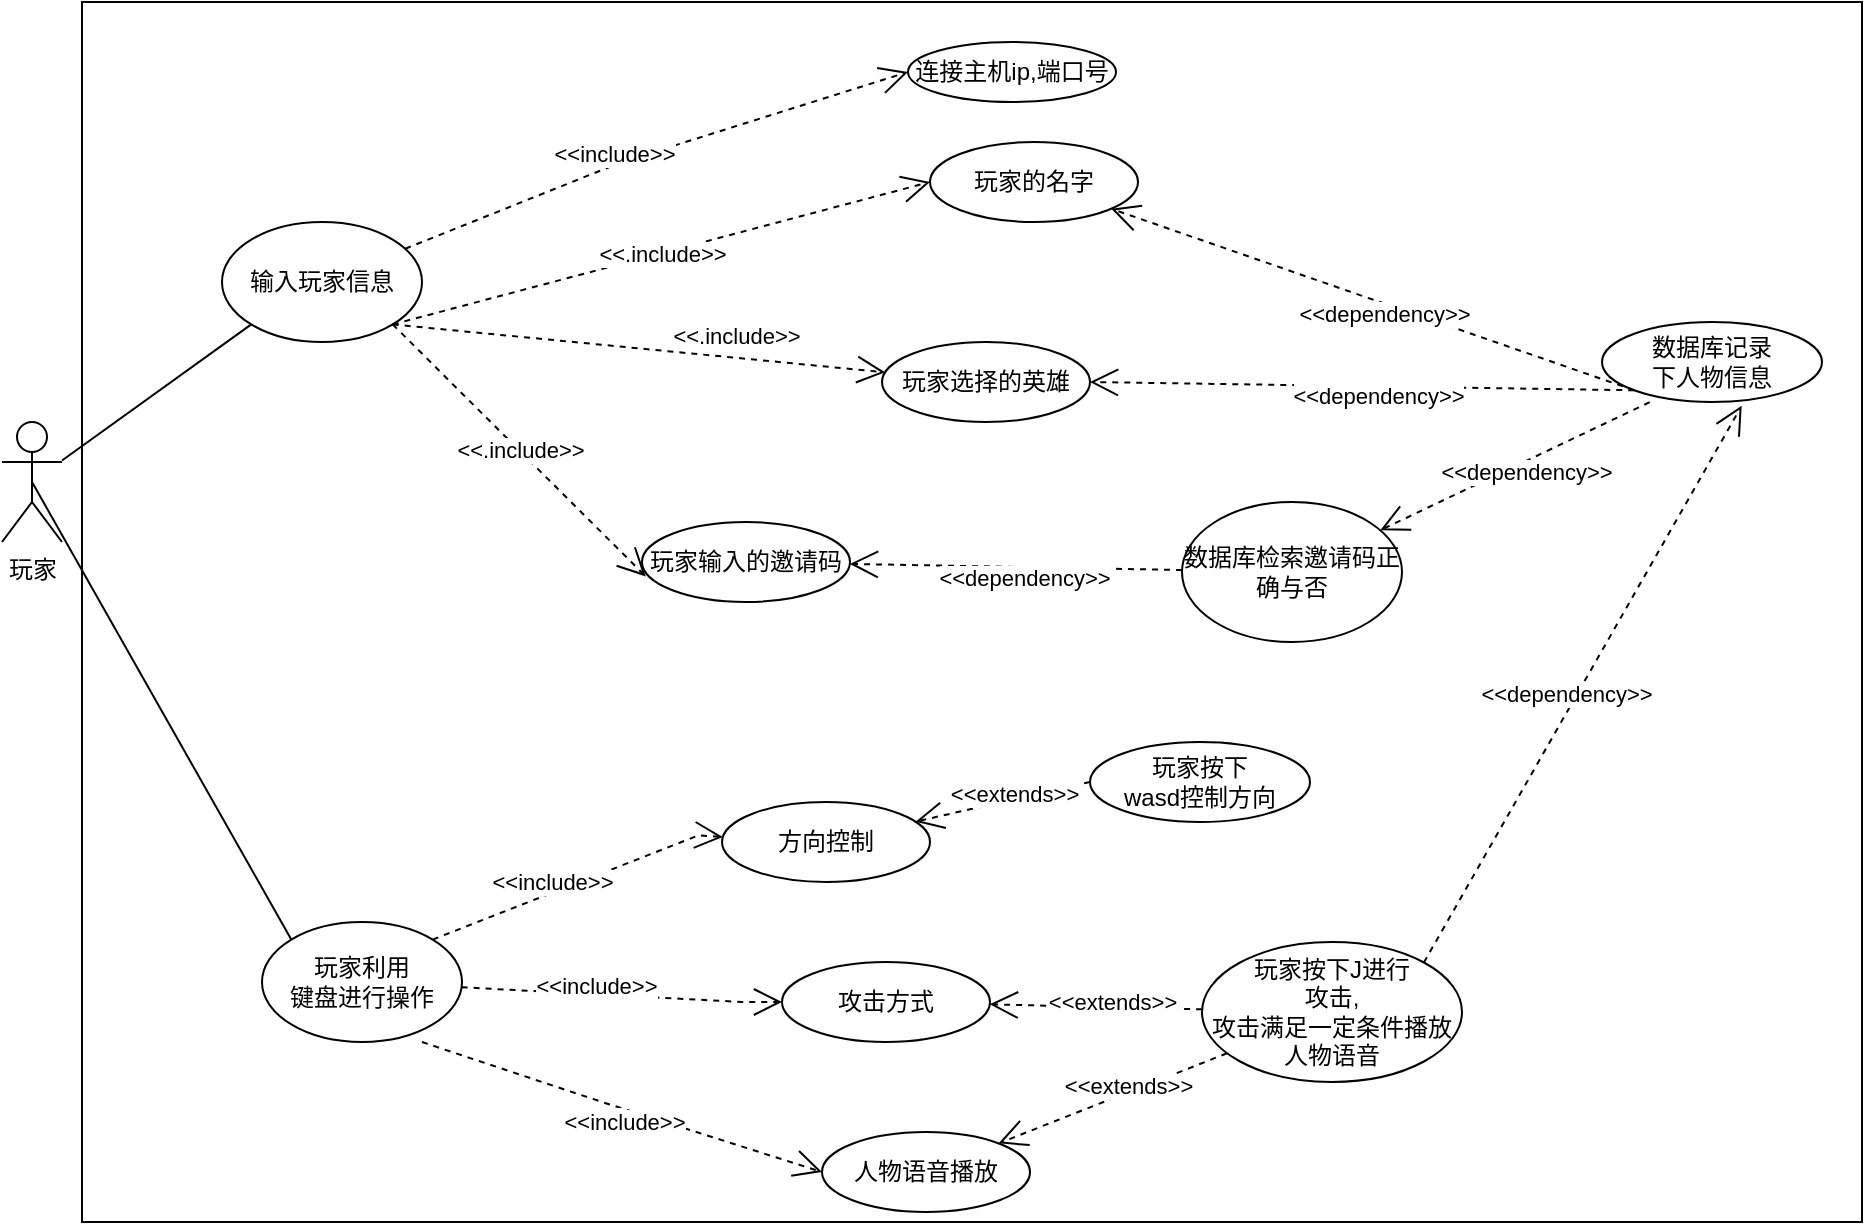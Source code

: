<mxfile version="20.0.4" type="github">
  <diagram id="aL3t4iC1Zu5zLMFVuwje" name="Page-1">
    <mxGraphModel dx="697" dy="429" grid="1" gridSize="10" guides="1" tooltips="1" connect="1" arrows="1" fold="1" page="1" pageScale="1" pageWidth="827" pageHeight="1169" math="0" shadow="0">
      <root>
        <mxCell id="0" />
        <mxCell id="1" parent="0" />
        <mxCell id="ayrjz1x7ryEYxt1AskDk-2" value="" style="rounded=0;whiteSpace=wrap;html=1;" vertex="1" parent="1">
          <mxGeometry x="110" width="890" height="610" as="geometry" />
        </mxCell>
        <mxCell id="ayrjz1x7ryEYxt1AskDk-3" value="玩家" style="shape=umlActor;verticalLabelPosition=bottom;verticalAlign=top;html=1;outlineConnect=0;" vertex="1" parent="1">
          <mxGeometry x="70" y="210" width="30" height="60" as="geometry" />
        </mxCell>
        <mxCell id="ayrjz1x7ryEYxt1AskDk-4" value="" style="endArrow=none;html=1;rounded=0;entryX=0;entryY=1;entryDx=0;entryDy=0;" edge="1" parent="1" source="ayrjz1x7ryEYxt1AskDk-3" target="ayrjz1x7ryEYxt1AskDk-5">
          <mxGeometry width="50" height="50" relative="1" as="geometry">
            <mxPoint x="340" y="300" as="sourcePoint" />
            <mxPoint x="390" y="250" as="targetPoint" />
          </mxGeometry>
        </mxCell>
        <mxCell id="ayrjz1x7ryEYxt1AskDk-5" value="输入玩家信息" style="ellipse;whiteSpace=wrap;html=1;" vertex="1" parent="1">
          <mxGeometry x="180" y="110" width="100" height="60" as="geometry" />
        </mxCell>
        <mxCell id="ayrjz1x7ryEYxt1AskDk-10" value="连接主机ip,端口号" style="ellipse;whiteSpace=wrap;html=1;" vertex="1" parent="1">
          <mxGeometry x="523" y="20" width="104" height="30" as="geometry" />
        </mxCell>
        <mxCell id="ayrjz1x7ryEYxt1AskDk-11" value="玩家的名字" style="ellipse;whiteSpace=wrap;html=1;" vertex="1" parent="1">
          <mxGeometry x="534" y="70" width="104" height="40" as="geometry" />
        </mxCell>
        <mxCell id="ayrjz1x7ryEYxt1AskDk-12" value="玩家选择的英雄" style="ellipse;whiteSpace=wrap;html=1;" vertex="1" parent="1">
          <mxGeometry x="510" y="170" width="104" height="40" as="geometry" />
        </mxCell>
        <mxCell id="ayrjz1x7ryEYxt1AskDk-13" value="玩家输入的邀请码" style="ellipse;whiteSpace=wrap;html=1;" vertex="1" parent="1">
          <mxGeometry x="390" y="260" width="104" height="40" as="geometry" />
        </mxCell>
        <mxCell id="ayrjz1x7ryEYxt1AskDk-17" value="&amp;lt;&amp;lt;.include&amp;gt;&amp;gt;" style="endArrow=open;endSize=12;dashed=1;html=1;rounded=0;exitX=1;exitY=1;exitDx=0;exitDy=0;entryX=0;entryY=0.5;entryDx=0;entryDy=0;" edge="1" parent="1" source="ayrjz1x7ryEYxt1AskDk-5" target="ayrjz1x7ryEYxt1AskDk-11">
          <mxGeometry width="160" relative="1" as="geometry">
            <mxPoint x="550" y="360" as="sourcePoint" />
            <mxPoint x="370" y="170" as="targetPoint" />
            <Array as="points" />
          </mxGeometry>
        </mxCell>
        <mxCell id="ayrjz1x7ryEYxt1AskDk-18" value="&amp;lt;&amp;lt;.include&amp;gt;&amp;gt;" style="endArrow=open;endSize=12;dashed=1;html=1;rounded=0;exitX=1;exitY=1;exitDx=0;exitDy=0;" edge="1" parent="1" source="ayrjz1x7ryEYxt1AskDk-5" target="ayrjz1x7ryEYxt1AskDk-12">
          <mxGeometry x="0.385" y="11" width="160" relative="1" as="geometry">
            <mxPoint x="550" y="360" as="sourcePoint" />
            <mxPoint x="370" y="170" as="targetPoint" />
            <Array as="points" />
            <mxPoint as="offset" />
          </mxGeometry>
        </mxCell>
        <mxCell id="ayrjz1x7ryEYxt1AskDk-19" value="&amp;lt;&amp;lt;.include&amp;gt;&amp;gt;" style="endArrow=open;endSize=12;dashed=1;html=1;rounded=0;exitX=1;exitY=1;exitDx=0;exitDy=0;entryX=0.018;entryY=0.68;entryDx=0;entryDy=0;entryPerimeter=0;" edge="1" parent="1" source="ayrjz1x7ryEYxt1AskDk-5" target="ayrjz1x7ryEYxt1AskDk-13">
          <mxGeometry width="160" relative="1" as="geometry">
            <mxPoint x="550" y="360" as="sourcePoint" />
            <mxPoint x="370" y="170" as="targetPoint" />
            <Array as="points" />
          </mxGeometry>
        </mxCell>
        <mxCell id="ayrjz1x7ryEYxt1AskDk-20" style="edgeStyle=orthogonalEdgeStyle;rounded=0;orthogonalLoop=1;jettySize=auto;html=1;exitX=0.5;exitY=1;exitDx=0;exitDy=0;" edge="1" parent="1" source="ayrjz1x7ryEYxt1AskDk-13" target="ayrjz1x7ryEYxt1AskDk-13">
          <mxGeometry relative="1" as="geometry" />
        </mxCell>
        <mxCell id="ayrjz1x7ryEYxt1AskDk-21" value="数据库检索邀请码正确与否" style="ellipse;whiteSpace=wrap;html=1;" vertex="1" parent="1">
          <mxGeometry x="660" y="250" width="110" height="70" as="geometry" />
        </mxCell>
        <mxCell id="ayrjz1x7ryEYxt1AskDk-24" value="&amp;lt;&amp;lt;dependency&amp;gt;&amp;gt;" style="endArrow=open;endSize=12;dashed=1;html=1;rounded=0;" edge="1" parent="1" source="ayrjz1x7ryEYxt1AskDk-21" target="ayrjz1x7ryEYxt1AskDk-13">
          <mxGeometry x="-0.054" y="5" width="160" relative="1" as="geometry">
            <mxPoint x="430" y="240" as="sourcePoint" />
            <mxPoint x="590" y="240" as="targetPoint" />
            <mxPoint as="offset" />
          </mxGeometry>
        </mxCell>
        <mxCell id="ayrjz1x7ryEYxt1AskDk-26" value="玩家利用&lt;br&gt;键盘进行操作" style="ellipse;whiteSpace=wrap;html=1;" vertex="1" parent="1">
          <mxGeometry x="200" y="460" width="100" height="60" as="geometry" />
        </mxCell>
        <mxCell id="ayrjz1x7ryEYxt1AskDk-27" value="" style="endArrow=none;html=1;rounded=0;exitX=0.5;exitY=0.5;exitDx=0;exitDy=0;exitPerimeter=0;entryX=0;entryY=0;entryDx=0;entryDy=0;" edge="1" parent="1" source="ayrjz1x7ryEYxt1AskDk-3" target="ayrjz1x7ryEYxt1AskDk-26">
          <mxGeometry width="50" height="50" relative="1" as="geometry">
            <mxPoint x="130" y="428.012" as="sourcePoint" />
            <mxPoint x="224.645" y="360.003" as="targetPoint" />
          </mxGeometry>
        </mxCell>
        <mxCell id="ayrjz1x7ryEYxt1AskDk-31" value="Use" style="endArrow=open;endSize=12;dashed=1;html=1;rounded=0;entryX=0;entryY=0.5;entryDx=0;entryDy=0;" edge="1" parent="1" source="ayrjz1x7ryEYxt1AskDk-5" target="ayrjz1x7ryEYxt1AskDk-10">
          <mxGeometry x="-1" y="-450" width="160" relative="1" as="geometry">
            <mxPoint x="271.226" y="123.025" as="sourcePoint" />
            <mxPoint x="400" y="70" as="targetPoint" />
            <Array as="points">
              <mxPoint x="380" y="80" />
            </Array>
            <mxPoint x="-59" y="19" as="offset" />
          </mxGeometry>
        </mxCell>
        <mxCell id="ayrjz1x7ryEYxt1AskDk-32" value="&amp;lt;&amp;lt;include&amp;gt;&amp;gt;" style="edgeLabel;html=1;align=center;verticalAlign=middle;resizable=0;points=[];" vertex="1" connectable="0" parent="ayrjz1x7ryEYxt1AskDk-31">
          <mxGeometry x="-0.133" y="1" relative="1" as="geometry">
            <mxPoint x="-3" y="-4" as="offset" />
          </mxGeometry>
        </mxCell>
        <mxCell id="ayrjz1x7ryEYxt1AskDk-33" value="方向控制" style="ellipse;whiteSpace=wrap;html=1;" vertex="1" parent="1">
          <mxGeometry x="430" y="400" width="104" height="40" as="geometry" />
        </mxCell>
        <mxCell id="ayrjz1x7ryEYxt1AskDk-40" value="Use" style="endArrow=open;endSize=12;dashed=1;html=1;rounded=0;exitX=1;exitY=0;exitDx=0;exitDy=0;" edge="1" parent="1" source="ayrjz1x7ryEYxt1AskDk-26" target="ayrjz1x7ryEYxt1AskDk-33">
          <mxGeometry x="-0.292" y="-119" width="160" relative="1" as="geometry">
            <mxPoint x="310.003" y="459.999" as="sourcePoint" />
            <mxPoint x="438.4" y="406.64" as="targetPoint" />
            <Array as="points">
              <mxPoint x="418.4" y="416.64" />
            </Array>
            <mxPoint as="offset" />
          </mxGeometry>
        </mxCell>
        <mxCell id="ayrjz1x7ryEYxt1AskDk-41" value="&amp;lt;&amp;lt;include&amp;gt;&amp;gt;" style="edgeLabel;html=1;align=center;verticalAlign=middle;resizable=0;points=[];" vertex="1" connectable="0" parent="ayrjz1x7ryEYxt1AskDk-40">
          <mxGeometry x="-0.133" y="1" relative="1" as="geometry">
            <mxPoint x="-3" y="-4" as="offset" />
          </mxGeometry>
        </mxCell>
        <mxCell id="ayrjz1x7ryEYxt1AskDk-42" value="攻击方式" style="ellipse;whiteSpace=wrap;html=1;" vertex="1" parent="1">
          <mxGeometry x="460" y="480" width="104" height="40" as="geometry" />
        </mxCell>
        <mxCell id="ayrjz1x7ryEYxt1AskDk-47" value="玩家按下&lt;br&gt;wasd控制方向" style="ellipse;whiteSpace=wrap;html=1;" vertex="1" parent="1">
          <mxGeometry x="614" y="370" width="110" height="40" as="geometry" />
        </mxCell>
        <mxCell id="ayrjz1x7ryEYxt1AskDk-49" value="&amp;lt;&amp;lt;extends&amp;gt;&amp;gt;" style="endArrow=open;endSize=12;dashed=1;html=1;rounded=0;exitX=0;exitY=0.5;exitDx=0;exitDy=0;" edge="1" parent="1" source="ayrjz1x7ryEYxt1AskDk-47" target="ayrjz1x7ryEYxt1AskDk-33">
          <mxGeometry x="-0.141" y="-3" width="160" relative="1" as="geometry">
            <mxPoint x="430" y="240" as="sourcePoint" />
            <mxPoint x="590" y="240" as="targetPoint" />
            <mxPoint as="offset" />
          </mxGeometry>
        </mxCell>
        <mxCell id="ayrjz1x7ryEYxt1AskDk-53" value="玩家按下J进行&lt;br&gt;攻击,&lt;br&gt;攻击满足一定条件播放人物语音" style="ellipse;whiteSpace=wrap;html=1;" vertex="1" parent="1">
          <mxGeometry x="670" y="470" width="130" height="70" as="geometry" />
        </mxCell>
        <mxCell id="ayrjz1x7ryEYxt1AskDk-55" value="&amp;lt;&amp;lt;extends&amp;gt;&amp;gt;" style="endArrow=open;endSize=12;dashed=1;html=1;rounded=0;" edge="1" parent="1" source="ayrjz1x7ryEYxt1AskDk-53" target="ayrjz1x7ryEYxt1AskDk-42">
          <mxGeometry x="-0.141" y="-3" width="160" relative="1" as="geometry">
            <mxPoint x="430" y="240" as="sourcePoint" />
            <mxPoint x="590" y="240" as="targetPoint" />
            <mxPoint as="offset" />
          </mxGeometry>
        </mxCell>
        <mxCell id="ayrjz1x7ryEYxt1AskDk-59" value="数据库记录&lt;br&gt;下人物信息" style="ellipse;whiteSpace=wrap;html=1;" vertex="1" parent="1">
          <mxGeometry x="870" y="160" width="110" height="40" as="geometry" />
        </mxCell>
        <mxCell id="ayrjz1x7ryEYxt1AskDk-61" value="&amp;lt;&amp;lt;dependency&amp;gt;&amp;gt;" style="endArrow=open;endSize=12;dashed=1;html=1;rounded=0;exitX=0.217;exitY=1.002;exitDx=0;exitDy=0;exitPerimeter=0;" edge="1" parent="1" source="ayrjz1x7ryEYxt1AskDk-59" target="ayrjz1x7ryEYxt1AskDk-21">
          <mxGeometry x="-0.054" y="5" width="160" relative="1" as="geometry">
            <mxPoint x="920" y="120" as="sourcePoint" />
            <mxPoint x="735.19" y="240.0" as="targetPoint" />
            <mxPoint as="offset" />
          </mxGeometry>
        </mxCell>
        <mxCell id="ayrjz1x7ryEYxt1AskDk-62" value="&amp;lt;&amp;lt;dependency&amp;gt;&amp;gt;" style="endArrow=open;endSize=12;dashed=1;html=1;rounded=0;exitX=0;exitY=1;exitDx=0;exitDy=0;entryX=1;entryY=0.5;entryDx=0;entryDy=0;" edge="1" parent="1" source="ayrjz1x7ryEYxt1AskDk-59" target="ayrjz1x7ryEYxt1AskDk-12">
          <mxGeometry x="-0.054" y="5" width="160" relative="1" as="geometry">
            <mxPoint x="430" y="240" as="sourcePoint" />
            <mxPoint x="735.19" y="240.0" as="targetPoint" />
            <mxPoint as="offset" />
          </mxGeometry>
        </mxCell>
        <mxCell id="ayrjz1x7ryEYxt1AskDk-64" value="&amp;lt;&amp;lt;dependency&amp;gt;&amp;gt;" style="endArrow=open;endSize=12;dashed=1;html=1;rounded=0;exitX=0;exitY=1;exitDx=0;exitDy=0;" edge="1" parent="1" source="ayrjz1x7ryEYxt1AskDk-59" target="ayrjz1x7ryEYxt1AskDk-11">
          <mxGeometry x="-0.054" y="5" width="160" relative="1" as="geometry">
            <mxPoint x="430" y="240" as="sourcePoint" />
            <mxPoint x="735.19" y="240.0" as="targetPoint" />
            <mxPoint as="offset" />
          </mxGeometry>
        </mxCell>
        <mxCell id="ayrjz1x7ryEYxt1AskDk-73" value="Use" style="endArrow=open;endSize=12;dashed=1;html=1;rounded=0;entryX=0;entryY=0.5;entryDx=0;entryDy=0;" edge="1" parent="1" source="ayrjz1x7ryEYxt1AskDk-26" target="ayrjz1x7ryEYxt1AskDk-42">
          <mxGeometry x="0.043" y="-63" width="160" relative="1" as="geometry">
            <mxPoint x="285.355" y="468.787" as="sourcePoint" />
            <mxPoint x="430.394" y="417.543" as="targetPoint" />
            <Array as="points">
              <mxPoint x="440" y="500" />
            </Array>
            <mxPoint as="offset" />
          </mxGeometry>
        </mxCell>
        <mxCell id="ayrjz1x7ryEYxt1AskDk-74" value="&amp;lt;&amp;lt;include&amp;gt;&amp;gt;" style="edgeLabel;html=1;align=center;verticalAlign=middle;resizable=0;points=[];" vertex="1" connectable="0" parent="ayrjz1x7ryEYxt1AskDk-73">
          <mxGeometry x="-0.133" y="1" relative="1" as="geometry">
            <mxPoint x="-3" y="-4" as="offset" />
          </mxGeometry>
        </mxCell>
        <mxCell id="ayrjz1x7ryEYxt1AskDk-77" value="人物语音播放" style="ellipse;whiteSpace=wrap;html=1;" vertex="1" parent="1">
          <mxGeometry x="480" y="565" width="104" height="40" as="geometry" />
        </mxCell>
        <mxCell id="ayrjz1x7ryEYxt1AskDk-89" value="Use" style="endArrow=open;endSize=12;dashed=1;html=1;rounded=0;entryX=0;entryY=0.5;entryDx=0;entryDy=0;exitX=1;exitY=1;exitDx=0;exitDy=0;" edge="1" parent="1" target="ayrjz1x7ryEYxt1AskDk-77">
          <mxGeometry x="-0.067" y="-8" width="160" relative="1" as="geometry">
            <mxPoint x="279.995" y="520.003" as="sourcePoint" />
            <mxPoint x="489.87" y="607.932" as="targetPoint" />
            <Array as="points">
              <mxPoint x="370" y="550" />
            </Array>
            <mxPoint as="offset" />
          </mxGeometry>
        </mxCell>
        <mxCell id="ayrjz1x7ryEYxt1AskDk-90" value="&amp;lt;&amp;lt;include&amp;gt;&amp;gt;" style="edgeLabel;html=1;align=center;verticalAlign=middle;resizable=0;points=[];" vertex="1" connectable="0" parent="ayrjz1x7ryEYxt1AskDk-89">
          <mxGeometry x="0.151" y="-1" relative="1" as="geometry">
            <mxPoint x="-14" y="1" as="offset" />
          </mxGeometry>
        </mxCell>
        <mxCell id="ayrjz1x7ryEYxt1AskDk-91" value="&amp;lt;&amp;lt;extends&amp;gt;&amp;gt;" style="endArrow=open;endSize=12;dashed=1;html=1;rounded=0;" edge="1" parent="1" source="ayrjz1x7ryEYxt1AskDk-53" target="ayrjz1x7ryEYxt1AskDk-77">
          <mxGeometry x="-0.141" y="-3" width="160" relative="1" as="geometry">
            <mxPoint x="430" y="240" as="sourcePoint" />
            <mxPoint x="590" y="240" as="targetPoint" />
            <mxPoint as="offset" />
          </mxGeometry>
        </mxCell>
        <mxCell id="ayrjz1x7ryEYxt1AskDk-92" value="&amp;lt;&amp;lt;dependency&amp;gt;&amp;gt;" style="endArrow=open;endSize=12;dashed=1;html=1;rounded=0;exitX=1;exitY=0;exitDx=0;exitDy=0;entryX=0.635;entryY=1.048;entryDx=0;entryDy=0;entryPerimeter=0;" edge="1" parent="1" source="ayrjz1x7ryEYxt1AskDk-53" target="ayrjz1x7ryEYxt1AskDk-59">
          <mxGeometry x="-0.054" y="5" width="160" relative="1" as="geometry">
            <mxPoint x="430" y="240" as="sourcePoint" />
            <mxPoint x="873.224" y="465.499" as="targetPoint" />
            <mxPoint as="offset" />
          </mxGeometry>
        </mxCell>
      </root>
    </mxGraphModel>
  </diagram>
</mxfile>
